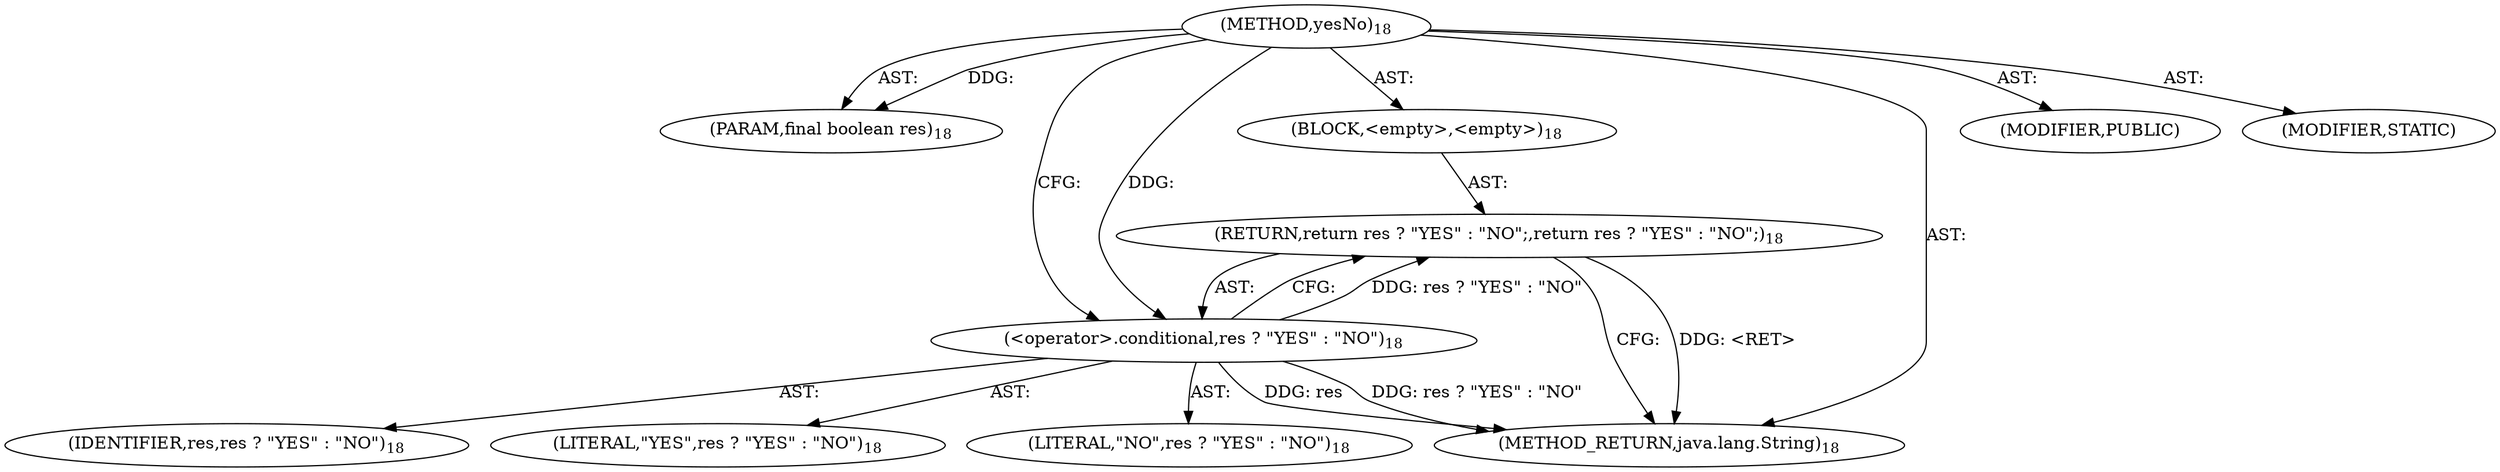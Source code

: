 digraph "yesNo" {  
"228" [label = <(METHOD,yesNo)<SUB>18</SUB>> ]
"229" [label = <(PARAM,final boolean res)<SUB>18</SUB>> ]
"230" [label = <(BLOCK,&lt;empty&gt;,&lt;empty&gt;)<SUB>18</SUB>> ]
"231" [label = <(RETURN,return res ? &quot;YES&quot; : &quot;NO&quot;;,return res ? &quot;YES&quot; : &quot;NO&quot;;)<SUB>18</SUB>> ]
"232" [label = <(&lt;operator&gt;.conditional,res ? &quot;YES&quot; : &quot;NO&quot;)<SUB>18</SUB>> ]
"233" [label = <(IDENTIFIER,res,res ? &quot;YES&quot; : &quot;NO&quot;)<SUB>18</SUB>> ]
"234" [label = <(LITERAL,&quot;YES&quot;,res ? &quot;YES&quot; : &quot;NO&quot;)<SUB>18</SUB>> ]
"235" [label = <(LITERAL,&quot;NO&quot;,res ? &quot;YES&quot; : &quot;NO&quot;)<SUB>18</SUB>> ]
"236" [label = <(MODIFIER,PUBLIC)> ]
"237" [label = <(MODIFIER,STATIC)> ]
"238" [label = <(METHOD_RETURN,java.lang.String)<SUB>18</SUB>> ]
  "228" -> "229"  [ label = "AST: "] 
  "228" -> "230"  [ label = "AST: "] 
  "228" -> "236"  [ label = "AST: "] 
  "228" -> "237"  [ label = "AST: "] 
  "228" -> "238"  [ label = "AST: "] 
  "230" -> "231"  [ label = "AST: "] 
  "231" -> "232"  [ label = "AST: "] 
  "232" -> "233"  [ label = "AST: "] 
  "232" -> "234"  [ label = "AST: "] 
  "232" -> "235"  [ label = "AST: "] 
  "231" -> "238"  [ label = "CFG: "] 
  "232" -> "231"  [ label = "CFG: "] 
  "228" -> "232"  [ label = "CFG: "] 
  "231" -> "238"  [ label = "DDG: &lt;RET&gt;"] 
  "232" -> "238"  [ label = "DDG: res"] 
  "232" -> "238"  [ label = "DDG: res ? &quot;YES&quot; : &quot;NO&quot;"] 
  "228" -> "229"  [ label = "DDG: "] 
  "232" -> "231"  [ label = "DDG: res ? &quot;YES&quot; : &quot;NO&quot;"] 
  "228" -> "232"  [ label = "DDG: "] 
}
